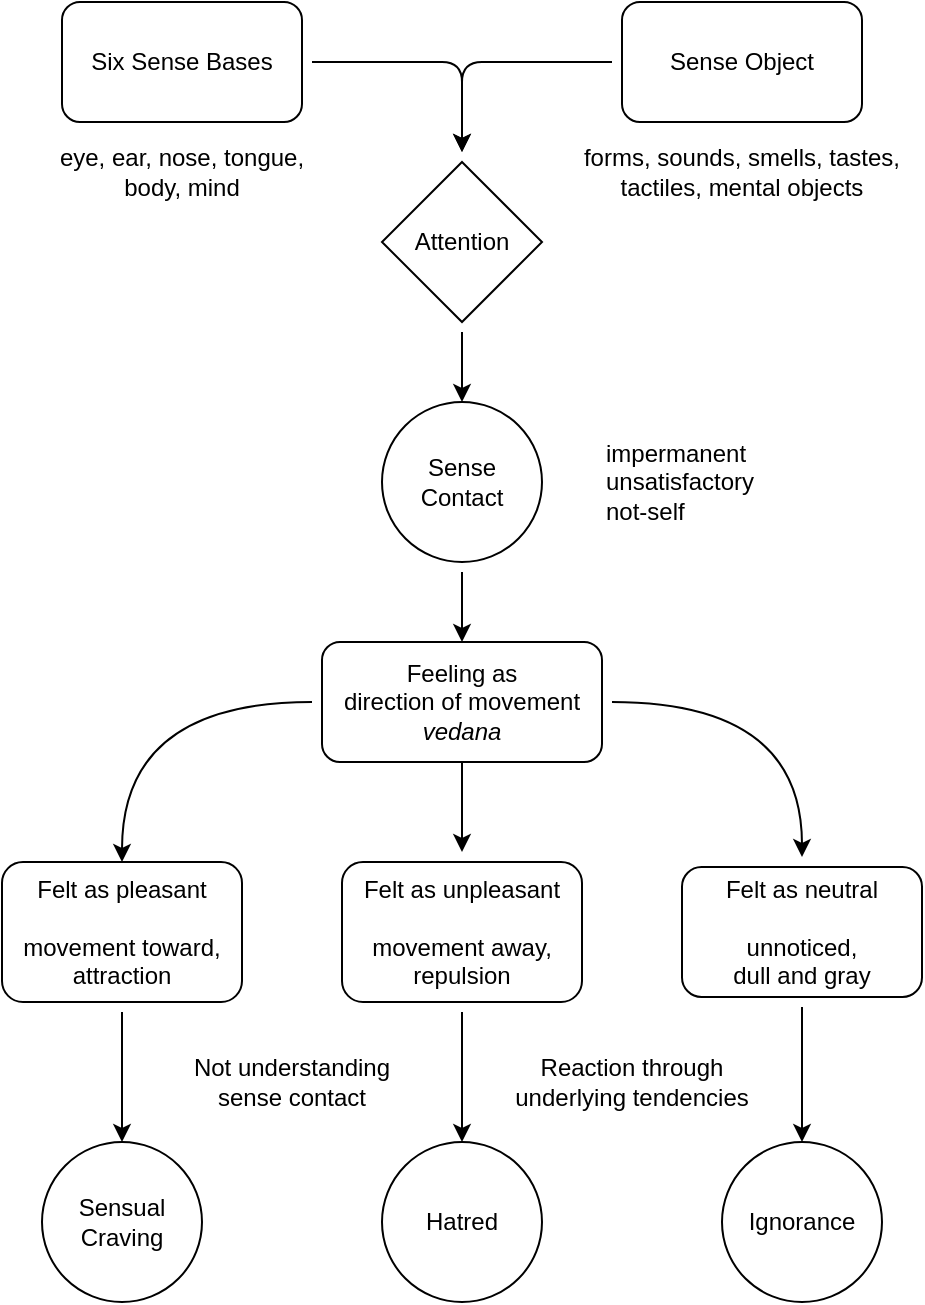 <mxfile version="15.4.0" type="device"><diagram id="v9Vrka3nTFy4cIafBpXr" name="Page-1"><mxGraphModel dx="1422" dy="843" grid="1" gridSize="10" guides="1" tooltips="1" connect="1" arrows="1" fold="1" page="1" pageScale="1" pageWidth="500" pageHeight="800" math="0" shadow="0"><root><mxCell id="0"/><mxCell id="1" parent="0"/><mxCell id="0m8JO_48b-8XanLHl5Rk-33" style="edgeStyle=orthogonalEdgeStyle;rounded=1;orthogonalLoop=1;jettySize=auto;html=1;targetPerimeterSpacing=5;sourcePerimeterSpacing=5;" parent="1" source="0m8JO_48b-8XanLHl5Rk-1" target="0m8JO_48b-8XanLHl5Rk-7" edge="1"><mxGeometry relative="1" as="geometry"/></mxCell><mxCell id="0m8JO_48b-8XanLHl5Rk-1" value="Six Sense Bases" style="rounded=1;whiteSpace=wrap;html=1;" parent="1" vertex="1"><mxGeometry x="50" y="30" width="120" height="60" as="geometry"/></mxCell><mxCell id="0m8JO_48b-8XanLHl5Rk-2" value="eye, ear, nose, tongue, body, mind" style="text;html=1;strokeColor=none;fillColor=none;align=center;verticalAlign=middle;whiteSpace=wrap;rounded=0;" parent="1" vertex="1"><mxGeometry x="40" y="100" width="140" height="30" as="geometry"/></mxCell><mxCell id="0m8JO_48b-8XanLHl5Rk-32" style="edgeStyle=orthogonalEdgeStyle;rounded=1;orthogonalLoop=1;jettySize=auto;html=1;targetPerimeterSpacing=5;sourcePerimeterSpacing=5;" parent="1" source="0m8JO_48b-8XanLHl5Rk-3" target="0m8JO_48b-8XanLHl5Rk-7" edge="1"><mxGeometry relative="1" as="geometry"/></mxCell><mxCell id="0m8JO_48b-8XanLHl5Rk-3" value="Sense Object" style="rounded=1;whiteSpace=wrap;html=1;" parent="1" vertex="1"><mxGeometry x="330" y="30" width="120" height="60" as="geometry"/></mxCell><mxCell id="0m8JO_48b-8XanLHl5Rk-4" value="forms, sounds, smells, tastes, tactiles, mental objects" style="text;html=1;strokeColor=none;fillColor=none;align=center;verticalAlign=middle;whiteSpace=wrap;rounded=0;" parent="1" vertex="1"><mxGeometry x="300" y="100" width="180" height="30" as="geometry"/></mxCell><mxCell id="0m8JO_48b-8XanLHl5Rk-24" style="edgeStyle=orthogonalEdgeStyle;orthogonalLoop=1;jettySize=auto;html=1;entryX=0.5;entryY=0;entryDx=0;entryDy=0;curved=1;targetPerimeterSpacing=5;sourcePerimeterSpacing=5;" parent="1" source="0m8JO_48b-8XanLHl5Rk-5" target="0m8JO_48b-8XanLHl5Rk-13" edge="1"><mxGeometry relative="1" as="geometry"/></mxCell><mxCell id="0m8JO_48b-8XanLHl5Rk-25" style="edgeStyle=orthogonalEdgeStyle;orthogonalLoop=1;jettySize=auto;html=1;curved=1;targetPerimeterSpacing=5;sourcePerimeterSpacing=5;" parent="1" source="0m8JO_48b-8XanLHl5Rk-5" target="0m8JO_48b-8XanLHl5Rk-17" edge="1"><mxGeometry relative="1" as="geometry"/></mxCell><mxCell id="0m8JO_48b-8XanLHl5Rk-26" style="edgeStyle=orthogonalEdgeStyle;rounded=1;orthogonalLoop=1;jettySize=auto;html=1;exitX=0.5;exitY=1;exitDx=0;exitDy=0;targetPerimeterSpacing=5;sourcePerimeterSpacing=5;" parent="1" source="0m8JO_48b-8XanLHl5Rk-5" target="0m8JO_48b-8XanLHl5Rk-15" edge="1"><mxGeometry relative="1" as="geometry"/></mxCell><mxCell id="0m8JO_48b-8XanLHl5Rk-5" value="Feeling as&lt;br&gt;direction of movement&lt;br&gt;&lt;i&gt;vedana&lt;/i&gt;" style="rounded=1;whiteSpace=wrap;html=1;" parent="1" vertex="1"><mxGeometry x="180" y="350" width="140" height="60" as="geometry"/></mxCell><mxCell id="0m8JO_48b-8XanLHl5Rk-23" style="edgeStyle=orthogonalEdgeStyle;rounded=1;orthogonalLoop=1;jettySize=auto;html=1;entryX=0.5;entryY=0;entryDx=0;entryDy=0;targetPerimeterSpacing=5;sourcePerimeterSpacing=5;" parent="1" source="0m8JO_48b-8XanLHl5Rk-6" target="0m8JO_48b-8XanLHl5Rk-5" edge="1"><mxGeometry relative="1" as="geometry"/></mxCell><mxCell id="0m8JO_48b-8XanLHl5Rk-6" value="Sense&lt;br&gt;Contact" style="ellipse;whiteSpace=wrap;html=1;aspect=fixed;" parent="1" vertex="1"><mxGeometry x="210" y="230" width="80" height="80" as="geometry"/></mxCell><mxCell id="0m8JO_48b-8XanLHl5Rk-22" style="edgeStyle=orthogonalEdgeStyle;rounded=1;orthogonalLoop=1;jettySize=auto;html=1;entryX=0.5;entryY=0;entryDx=0;entryDy=0;targetPerimeterSpacing=5;sourcePerimeterSpacing=5;" parent="1" source="0m8JO_48b-8XanLHl5Rk-7" target="0m8JO_48b-8XanLHl5Rk-6" edge="1"><mxGeometry relative="1" as="geometry"/></mxCell><mxCell id="0m8JO_48b-8XanLHl5Rk-7" value="Attention" style="rhombus;whiteSpace=wrap;html=1;" parent="1" vertex="1"><mxGeometry x="210" y="110" width="80" height="80" as="geometry"/></mxCell><mxCell id="0m8JO_48b-8XanLHl5Rk-29" style="edgeStyle=orthogonalEdgeStyle;rounded=1;orthogonalLoop=1;jettySize=auto;html=1;entryX=0.5;entryY=0;entryDx=0;entryDy=0;targetPerimeterSpacing=5;sourcePerimeterSpacing=5;" parent="1" source="0m8JO_48b-8XanLHl5Rk-13" target="0m8JO_48b-8XanLHl5Rk-14" edge="1"><mxGeometry relative="1" as="geometry"/></mxCell><mxCell id="0m8JO_48b-8XanLHl5Rk-13" value="Felt as pleasant&lt;br&gt;&lt;br&gt;movement toward,&lt;br&gt;attraction" style="rounded=1;whiteSpace=wrap;html=1;" parent="1" vertex="1"><mxGeometry x="20" y="460" width="120" height="70" as="geometry"/></mxCell><mxCell id="0m8JO_48b-8XanLHl5Rk-14" value="Sensual&lt;br&gt;Craving" style="ellipse;whiteSpace=wrap;html=1;aspect=fixed;" parent="1" vertex="1"><mxGeometry x="40" y="600" width="80" height="80" as="geometry"/></mxCell><mxCell id="0m8JO_48b-8XanLHl5Rk-30" style="edgeStyle=orthogonalEdgeStyle;rounded=1;orthogonalLoop=1;jettySize=auto;html=1;entryX=0.5;entryY=0;entryDx=0;entryDy=0;targetPerimeterSpacing=5;sourcePerimeterSpacing=5;" parent="1" source="0m8JO_48b-8XanLHl5Rk-15" target="0m8JO_48b-8XanLHl5Rk-16" edge="1"><mxGeometry relative="1" as="geometry"/></mxCell><mxCell id="0m8JO_48b-8XanLHl5Rk-15" value="Felt as unpleasant&lt;br&gt;&lt;br&gt;movement away,&lt;br&gt;repulsion" style="rounded=1;whiteSpace=wrap;html=1;" parent="1" vertex="1"><mxGeometry x="190" y="460" width="120" height="70" as="geometry"/></mxCell><mxCell id="0m8JO_48b-8XanLHl5Rk-16" value="Hatred" style="ellipse;whiteSpace=wrap;html=1;aspect=fixed;" parent="1" vertex="1"><mxGeometry x="210" y="600" width="80" height="80" as="geometry"/></mxCell><mxCell id="0m8JO_48b-8XanLHl5Rk-31" style="edgeStyle=orthogonalEdgeStyle;rounded=1;orthogonalLoop=1;jettySize=auto;html=1;entryX=0.5;entryY=0;entryDx=0;entryDy=0;targetPerimeterSpacing=5;sourcePerimeterSpacing=5;" parent="1" source="0m8JO_48b-8XanLHl5Rk-17" target="0m8JO_48b-8XanLHl5Rk-18" edge="1"><mxGeometry relative="1" as="geometry"/></mxCell><mxCell id="0m8JO_48b-8XanLHl5Rk-17" value="Felt as neutral&lt;br&gt;&lt;br&gt;unnoticed,&lt;br&gt;dull and gray" style="rounded=1;whiteSpace=wrap;html=1;" parent="1" vertex="1"><mxGeometry x="360" y="462.5" width="120" height="65" as="geometry"/></mxCell><mxCell id="0m8JO_48b-8XanLHl5Rk-18" value="Ignorance" style="ellipse;whiteSpace=wrap;html=1;aspect=fixed;" parent="1" vertex="1"><mxGeometry x="380" y="600" width="80" height="80" as="geometry"/></mxCell><mxCell id="0m8JO_48b-8XanLHl5Rk-19" value="Reaction through&lt;br&gt;underlying tendencies" style="text;html=1;strokeColor=none;fillColor=none;align=center;verticalAlign=middle;whiteSpace=wrap;rounded=0;" parent="1" vertex="1"><mxGeometry x="260" y="545" width="150" height="50" as="geometry"/></mxCell><mxCell id="AsOpoOuH1UT1uzshRbBs-2" value="Not understanding&lt;br&gt;sense contact" style="text;html=1;strokeColor=none;fillColor=none;align=center;verticalAlign=middle;whiteSpace=wrap;rounded=0;" vertex="1" parent="1"><mxGeometry x="90" y="545" width="150" height="50" as="geometry"/></mxCell><mxCell id="AsOpoOuH1UT1uzshRbBs-3" value="impermanent&lt;br&gt;unsatisfactory&lt;br&gt;&lt;div&gt;&lt;span&gt;not-self&lt;/span&gt;&lt;/div&gt;" style="text;html=1;strokeColor=none;fillColor=none;align=left;verticalAlign=middle;whiteSpace=wrap;rounded=0;" vertex="1" parent="1"><mxGeometry x="320" y="242.5" width="100" height="55" as="geometry"/></mxCell></root></mxGraphModel></diagram></mxfile>